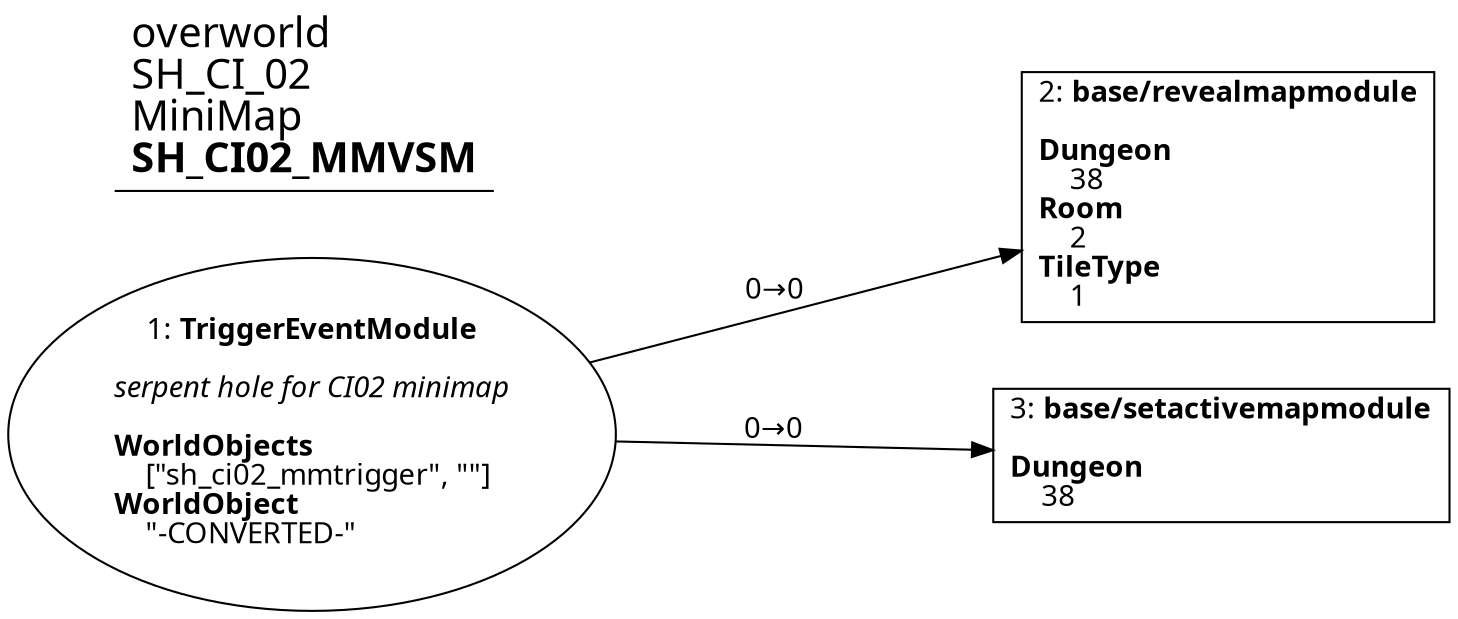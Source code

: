 digraph {
    layout = fdp;
    overlap = prism;
    sep = "+16";
    splines = spline;

    node [ shape = box ];

    graph [ fontname = "Segoe UI" ];
    node [ fontname = "Segoe UI" ];
    edge [ fontname = "Segoe UI" ];

    1 [ label = <1: <b>TriggerEventModule</b><br/><br/><i>serpent hole for CI02 minimap<br align="left"/></i><br align="left"/><b>WorldObjects</b><br align="left"/>    [&quot;sh_ci02_mmtrigger&quot;, &quot;&quot;]<br align="left"/><b>WorldObject</b><br align="left"/>    &quot;-CONVERTED-&quot;<br align="left"/>> ];
    1 [ shape = oval ]
    1 [ pos = "0.09,-0.18900001!" ];
    1 -> 2 [ label = "0→0" ];
    1 -> 3 [ label = "0→0" ];

    2 [ label = <2: <b>base/revealmapmodule</b><br/><br/><b>Dungeon</b><br align="left"/>    38<br align="left"/><b>Room</b><br align="left"/>    2<br align="left"/><b>TileType</b><br align="left"/>    1<br align="left"/>> ];
    2 [ pos = "0.37600002,-0.147!" ];

    3 [ label = <3: <b>base/setactivemapmodule</b><br/><br/><b>Dungeon</b><br align="left"/>    38<br align="left"/>> ];
    3 [ pos = "0.374,-0.22500001!" ];

    title [ pos = "0.089,-0.14600001!" ];
    title [ shape = underline ];
    title [ label = <<font point-size="20">overworld<br align="left"/>SH_CI_02<br align="left"/>MiniMap<br align="left"/><b>SH_CI02_MMVSM</b><br align="left"/></font>> ];
}
